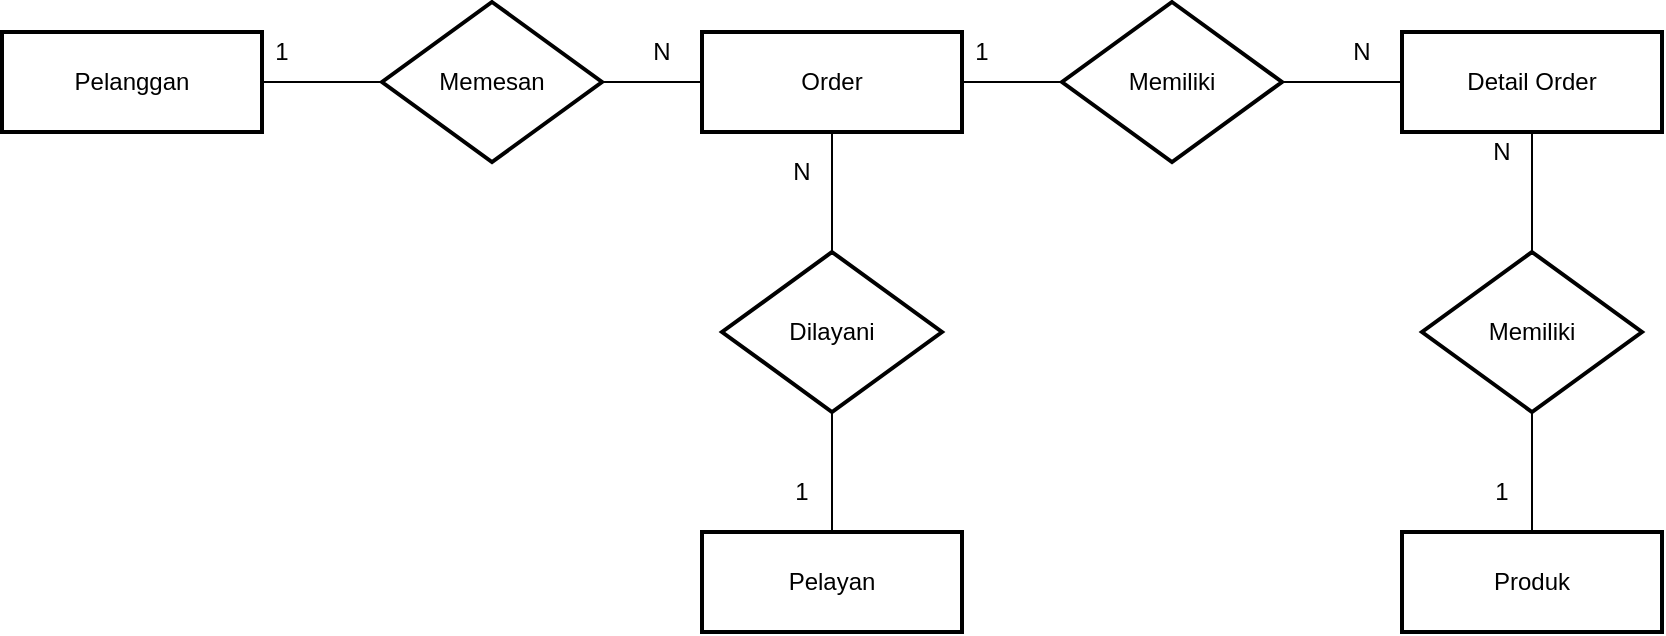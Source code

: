 <mxfile version="12.4.3" type="device" pages="1"><diagram id="USPw4xG7yYOLyU-ymqdA" name="Page-1"><mxGraphModel dx="868" dy="411" grid="1" gridSize="10" guides="1" tooltips="1" connect="1" arrows="1" fold="1" page="1" pageScale="1" pageWidth="827" pageHeight="1169" math="0" shadow="0"><root><mxCell id="0"/><mxCell id="1" parent="0"/><mxCell id="T_dCGvzncP5CnaVNO27g-1" value="Pelanggan" style="rounded=0;whiteSpace=wrap;html=1;strokeWidth=2;" parent="1" vertex="1"><mxGeometry x="20" y="100" width="130" height="50" as="geometry"/></mxCell><mxCell id="T_dCGvzncP5CnaVNO27g-18" style="edgeStyle=orthogonalEdgeStyle;rounded=0;orthogonalLoop=1;jettySize=auto;html=1;endArrow=none;endFill=0;" parent="1" source="T_dCGvzncP5CnaVNO27g-3" target="T_dCGvzncP5CnaVNO27g-10" edge="1"><mxGeometry relative="1" as="geometry"/></mxCell><mxCell id="T_dCGvzncP5CnaVNO27g-3" value="Order" style="rounded=0;whiteSpace=wrap;html=1;strokeWidth=2;" parent="1" vertex="1"><mxGeometry x="370" y="100" width="130" height="50" as="geometry"/></mxCell><mxCell id="T_dCGvzncP5CnaVNO27g-16" style="edgeStyle=orthogonalEdgeStyle;rounded=0;orthogonalLoop=1;jettySize=auto;html=1;endArrow=none;endFill=0;" parent="1" source="T_dCGvzncP5CnaVNO27g-5" target="T_dCGvzncP5CnaVNO27g-11" edge="1"><mxGeometry relative="1" as="geometry"/></mxCell><mxCell id="T_dCGvzncP5CnaVNO27g-5" value="Detail Order" style="rounded=0;whiteSpace=wrap;html=1;strokeWidth=2;" parent="1" vertex="1"><mxGeometry x="720" y="100" width="130" height="50" as="geometry"/></mxCell><mxCell id="T_dCGvzncP5CnaVNO27g-6" value="Produk" style="rounded=0;whiteSpace=wrap;html=1;strokeWidth=2;" parent="1" vertex="1"><mxGeometry x="720" y="350" width="130" height="50" as="geometry"/></mxCell><mxCell id="T_dCGvzncP5CnaVNO27g-7" value="Pelayan" style="rounded=0;whiteSpace=wrap;html=1;strokeWidth=2;" parent="1" vertex="1"><mxGeometry x="370" y="350" width="130" height="50" as="geometry"/></mxCell><mxCell id="T_dCGvzncP5CnaVNO27g-12" style="edgeStyle=orthogonalEdgeStyle;rounded=0;orthogonalLoop=1;jettySize=auto;html=1;endArrow=none;endFill=0;" parent="1" source="T_dCGvzncP5CnaVNO27g-8" target="T_dCGvzncP5CnaVNO27g-1" edge="1"><mxGeometry relative="1" as="geometry"/></mxCell><mxCell id="T_dCGvzncP5CnaVNO27g-13" style="edgeStyle=orthogonalEdgeStyle;rounded=0;orthogonalLoop=1;jettySize=auto;html=1;entryX=0;entryY=0.5;entryDx=0;entryDy=0;endArrow=none;endFill=0;" parent="1" source="T_dCGvzncP5CnaVNO27g-8" target="T_dCGvzncP5CnaVNO27g-3" edge="1"><mxGeometry relative="1" as="geometry"/></mxCell><mxCell id="T_dCGvzncP5CnaVNO27g-8" value="Memesan" style="rhombus;whiteSpace=wrap;html=1;strokeWidth=2;" parent="1" vertex="1"><mxGeometry x="210" y="85" width="110" height="80" as="geometry"/></mxCell><mxCell id="T_dCGvzncP5CnaVNO27g-14" style="edgeStyle=orthogonalEdgeStyle;rounded=0;orthogonalLoop=1;jettySize=auto;html=1;entryX=1;entryY=0.5;entryDx=0;entryDy=0;endArrow=none;endFill=0;" parent="1" source="T_dCGvzncP5CnaVNO27g-9" target="T_dCGvzncP5CnaVNO27g-3" edge="1"><mxGeometry relative="1" as="geometry"/></mxCell><mxCell id="T_dCGvzncP5CnaVNO27g-15" style="edgeStyle=orthogonalEdgeStyle;rounded=0;orthogonalLoop=1;jettySize=auto;html=1;entryX=0;entryY=0.5;entryDx=0;entryDy=0;endArrow=none;endFill=0;" parent="1" source="T_dCGvzncP5CnaVNO27g-9" target="T_dCGvzncP5CnaVNO27g-5" edge="1"><mxGeometry relative="1" as="geometry"/></mxCell><mxCell id="T_dCGvzncP5CnaVNO27g-9" value="Memiliki" style="rhombus;whiteSpace=wrap;html=1;strokeWidth=2;" parent="1" vertex="1"><mxGeometry x="550" y="85" width="110" height="80" as="geometry"/></mxCell><mxCell id="T_dCGvzncP5CnaVNO27g-19" style="edgeStyle=orthogonalEdgeStyle;rounded=0;orthogonalLoop=1;jettySize=auto;html=1;endArrow=none;endFill=0;" parent="1" source="T_dCGvzncP5CnaVNO27g-10" target="T_dCGvzncP5CnaVNO27g-7" edge="1"><mxGeometry relative="1" as="geometry"/></mxCell><mxCell id="T_dCGvzncP5CnaVNO27g-10" value="Dilayani" style="rhombus;whiteSpace=wrap;html=1;strokeWidth=2;" parent="1" vertex="1"><mxGeometry x="380" y="210" width="110" height="80" as="geometry"/></mxCell><mxCell id="T_dCGvzncP5CnaVNO27g-17" style="edgeStyle=orthogonalEdgeStyle;rounded=0;orthogonalLoop=1;jettySize=auto;html=1;endArrow=none;endFill=0;" parent="1" source="T_dCGvzncP5CnaVNO27g-11" target="T_dCGvzncP5CnaVNO27g-6" edge="1"><mxGeometry relative="1" as="geometry"/></mxCell><mxCell id="T_dCGvzncP5CnaVNO27g-11" value="Memiliki" style="rhombus;whiteSpace=wrap;html=1;strokeWidth=2;" parent="1" vertex="1"><mxGeometry x="730" y="210" width="110" height="80" as="geometry"/></mxCell><mxCell id="T_dCGvzncP5CnaVNO27g-20" value="1" style="text;html=1;strokeColor=none;fillColor=none;align=center;verticalAlign=middle;whiteSpace=wrap;rounded=0;" parent="1" vertex="1"><mxGeometry x="140" y="100" width="40" height="20" as="geometry"/></mxCell><mxCell id="T_dCGvzncP5CnaVNO27g-21" value="N" style="text;html=1;strokeColor=none;fillColor=none;align=center;verticalAlign=middle;whiteSpace=wrap;rounded=0;" parent="1" vertex="1"><mxGeometry x="330" y="100" width="40" height="20" as="geometry"/></mxCell><mxCell id="T_dCGvzncP5CnaVNO27g-22" value="N" style="text;html=1;strokeColor=none;fillColor=none;align=center;verticalAlign=middle;whiteSpace=wrap;rounded=0;" parent="1" vertex="1"><mxGeometry x="400" y="160" width="40" height="20" as="geometry"/></mxCell><mxCell id="T_dCGvzncP5CnaVNO27g-23" value="1" style="text;html=1;strokeColor=none;fillColor=none;align=center;verticalAlign=middle;whiteSpace=wrap;rounded=0;" parent="1" vertex="1"><mxGeometry x="400" y="320" width="40" height="20" as="geometry"/></mxCell><mxCell id="T_dCGvzncP5CnaVNO27g-24" value="N" style="text;html=1;strokeColor=none;fillColor=none;align=center;verticalAlign=middle;whiteSpace=wrap;rounded=0;" parent="1" vertex="1"><mxGeometry x="680" y="100" width="40" height="20" as="geometry"/></mxCell><mxCell id="T_dCGvzncP5CnaVNO27g-25" value="1" style="text;html=1;strokeColor=none;fillColor=none;align=center;verticalAlign=middle;whiteSpace=wrap;rounded=0;" parent="1" vertex="1"><mxGeometry x="490" y="100" width="40" height="20" as="geometry"/></mxCell><mxCell id="T_dCGvzncP5CnaVNO27g-26" value="N" style="text;html=1;strokeColor=none;fillColor=none;align=center;verticalAlign=middle;whiteSpace=wrap;rounded=0;" parent="1" vertex="1"><mxGeometry x="750" y="150" width="40" height="20" as="geometry"/></mxCell><mxCell id="T_dCGvzncP5CnaVNO27g-27" value="1" style="text;html=1;strokeColor=none;fillColor=none;align=center;verticalAlign=middle;whiteSpace=wrap;rounded=0;" parent="1" vertex="1"><mxGeometry x="750" y="320" width="40" height="20" as="geometry"/></mxCell></root></mxGraphModel></diagram></mxfile>
